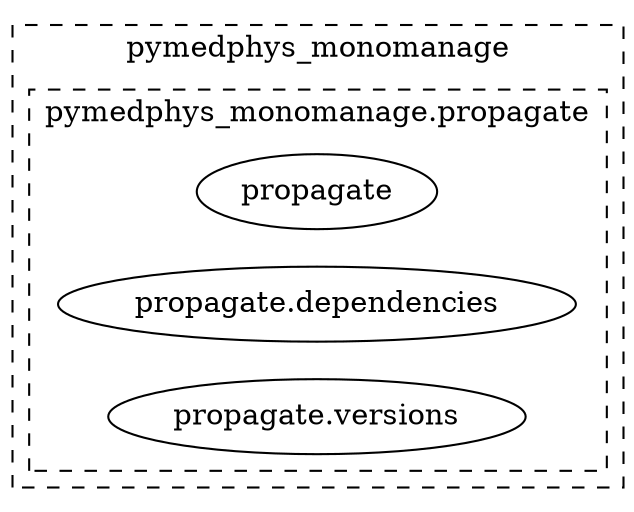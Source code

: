 strict digraph {
	graph [rankdir=LR];
	subgraph cluster_0 {
		graph [URL="#pymedphys-monomanage",
			label=pymedphys_monomanage,
			style=dashed
		];
		subgraph cluster_1 {
			graph [URL="#pymedphys-monomanage-propagate",
				label="pymedphys_monomanage.propagate"
			];
			{
				graph [rank=same];
				"pymedphys_monomanage.propagate"				 [URL="https://github.com/pymedphys/pymedphys/blob/master/packages/pymedphys_monomanage/src/pymedphys_monomanage/propagate",
					label=propagate];
				"pymedphys_monomanage.propagate.dependencies"				 [URL="https://github.com/pymedphys/pymedphys/blob/master/packages/pymedphys_monomanage/src/pymedphys_monomanage/propagate/dependencies.py",
					label="propagate.dependencies"];
				"pymedphys_monomanage.propagate.versions"				 [URL="https://github.com/pymedphys/pymedphys/blob/master/packages/pymedphys_monomanage/src/pymedphys_monomanage/propagate/versions.py",
					label="propagate.versions"];
			}
		}
	}
}
